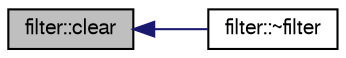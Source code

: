 digraph "filter::clear"
{
  edge [fontname="FreeSans",fontsize="10",labelfontname="FreeSans",labelfontsize="10"];
  node [fontname="FreeSans",fontsize="10",shape=record];
  rankdir="LR";
  Node1 [label="filter::clear",height=0.2,width=0.4,color="black", fillcolor="grey75", style="filled", fontcolor="black"];
  Node1 -> Node2 [dir="back",color="midnightblue",fontsize="10",style="solid",fontname="FreeSans"];
  Node2 [label="filter::~filter",height=0.2,width=0.4,color="black", fillcolor="white", style="filled",URL="$db/db7/classfilter.html#a0be0ee0b051f2bb824623a11545b662a"];
}
